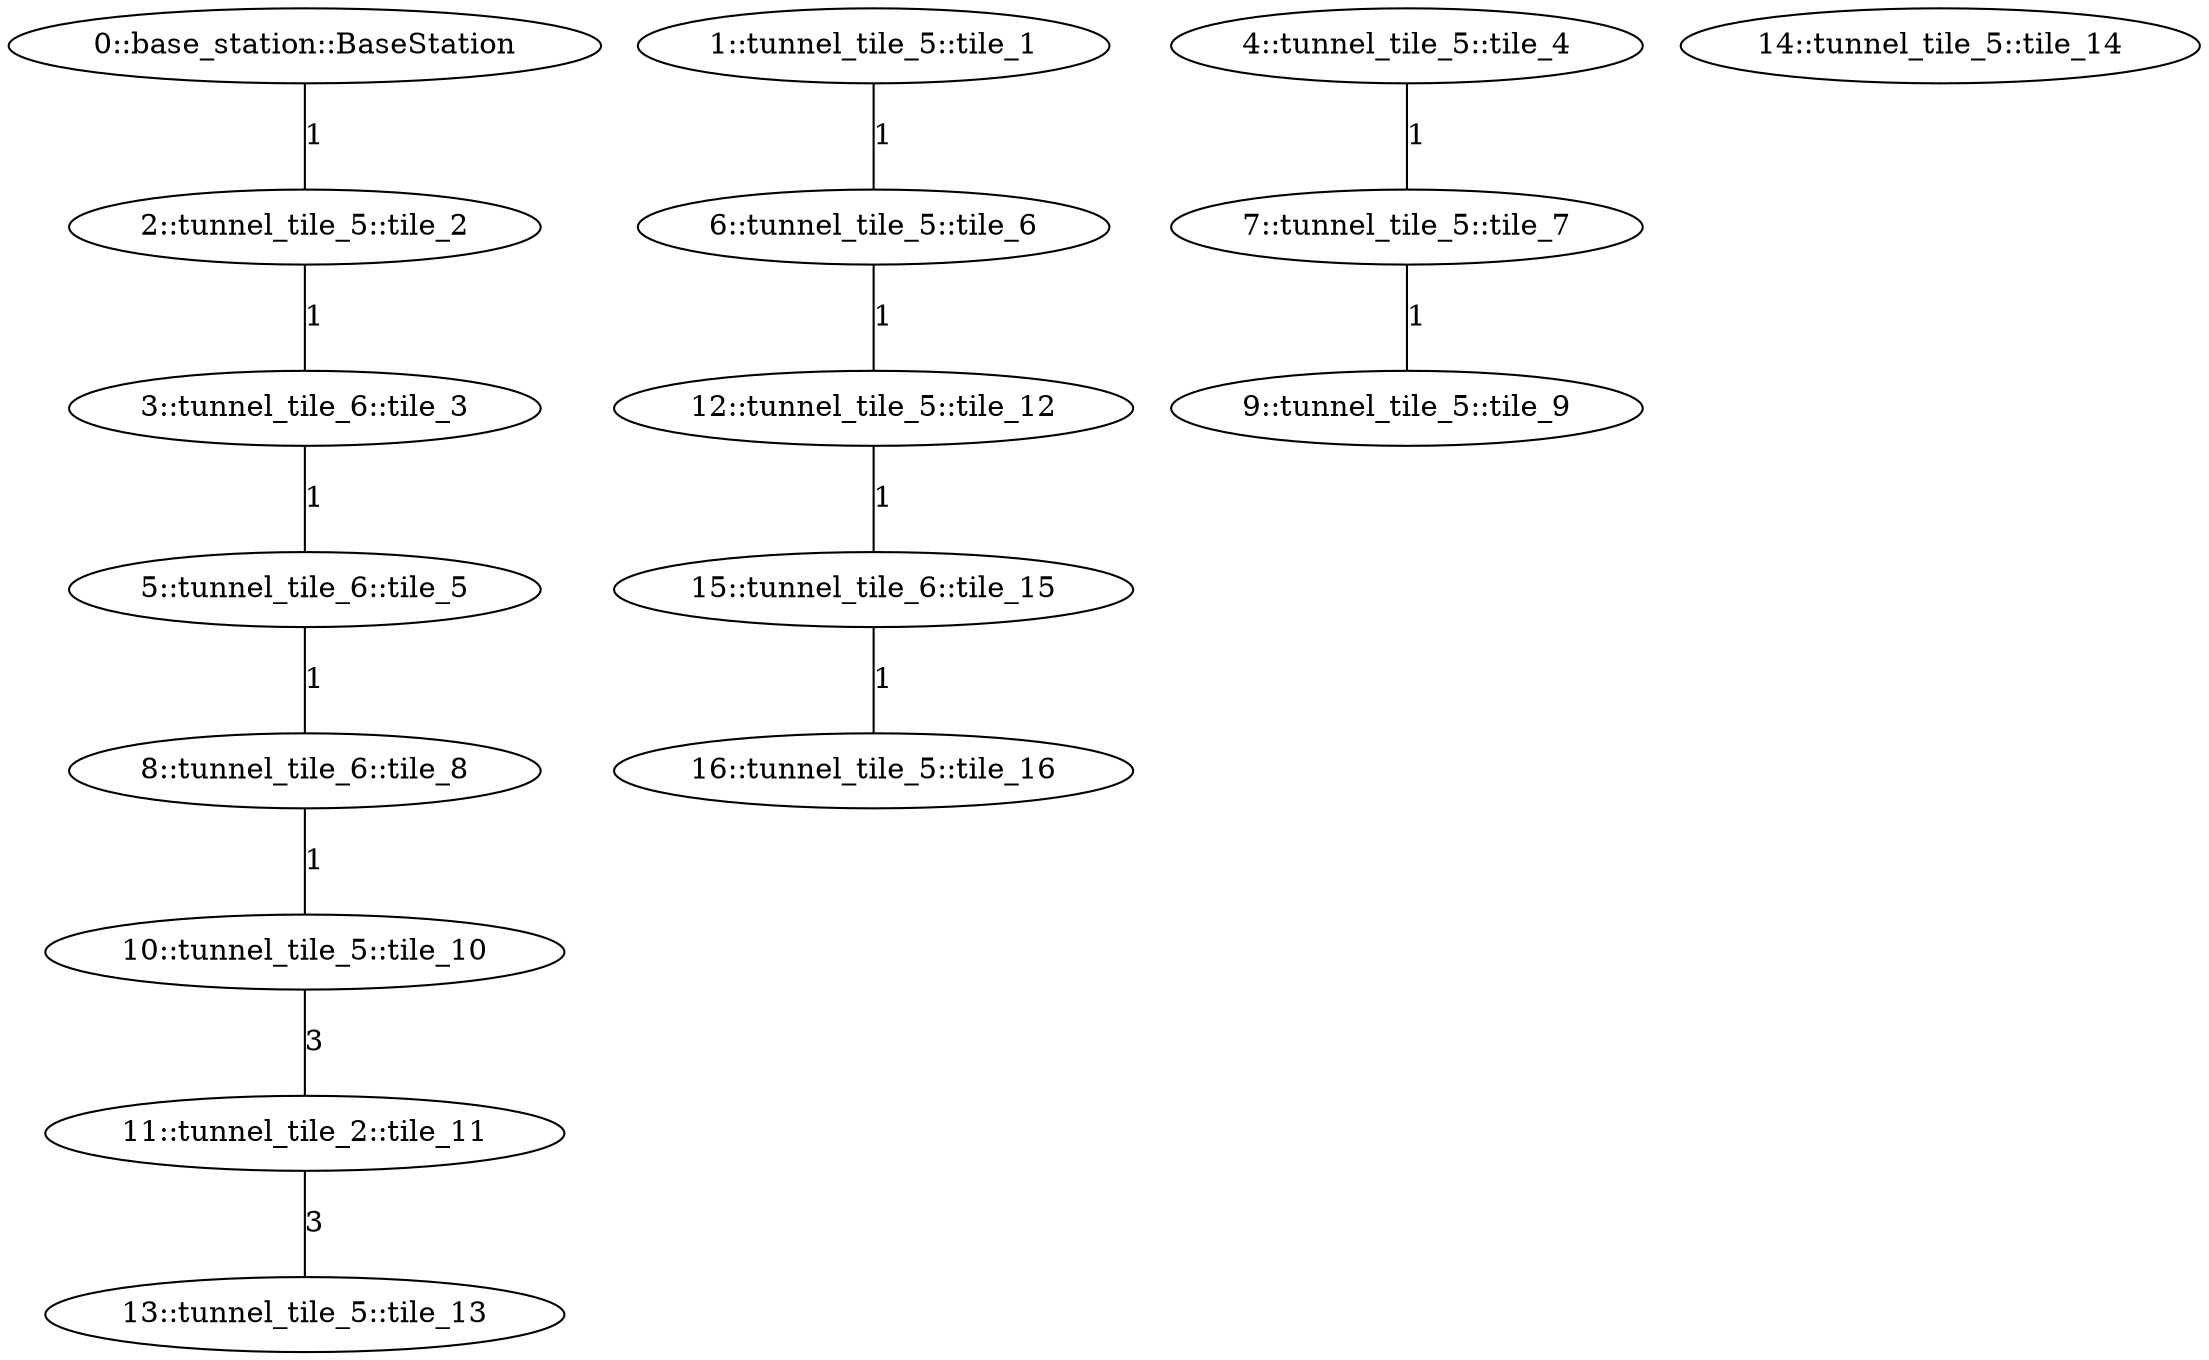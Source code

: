 /* Visibility graph for superpose_test_01.tsv */
/* Generated with the tile_tsv.py script: */
/*   tile_tsv.py superpose_test_01.tsv -\-graph-file superpose_test_01.dot -\-world-file superpose_test_01.sdf -\-world-name superpose_test_01 -\-y0 20 */

graph {
  /* ==== Vertices ==== */

  /* Base station / Staging area */
  0   [label="0::base_station::BaseStation"];

  1   [label="1::tunnel_tile_5::tile_1"];
  2   [label="2::tunnel_tile_5::tile_2"];
  3   [label="3::tunnel_tile_6::tile_3"];
  4   [label="4::tunnel_tile_5::tile_4"];
  5   [label="5::tunnel_tile_6::tile_5"];
  6   [label="6::tunnel_tile_5::tile_6"];
  7   [label="7::tunnel_tile_5::tile_7"];
  8   [label="8::tunnel_tile_6::tile_8"];
  9   [label="9::tunnel_tile_5::tile_9"];
  10  [label="10::tunnel_tile_5::tile_10"];
  11  [label="11::tunnel_tile_2::tile_11"];
  12  [label="12::tunnel_tile_5::tile_12"];
  13  [label="13::tunnel_tile_5::tile_13"];
  14  [label="14::tunnel_tile_5::tile_14"];
  15  [label="15::tunnel_tile_6::tile_15"];
  16  [label="16::tunnel_tile_5::tile_16"];

  /* ==== Edges ==== */

  /* Base station */
  0  -- 2   [label=1];
  1  -- 6   [label=1];
  2  -- 3   [label=1];
  3  -- 5   [label=1];
  4  -- 7   [label=1];
  5  -- 8   [label=1];
  7  -- 9   [label=1];
  6  -- 12  [label=1];
  8  -- 10  [label=1];
  10 -- 11  [label=3];
  11 -- 13  [label=3];
  12 -- 15  [label=1];
  15 -- 16  [label=1];
}
